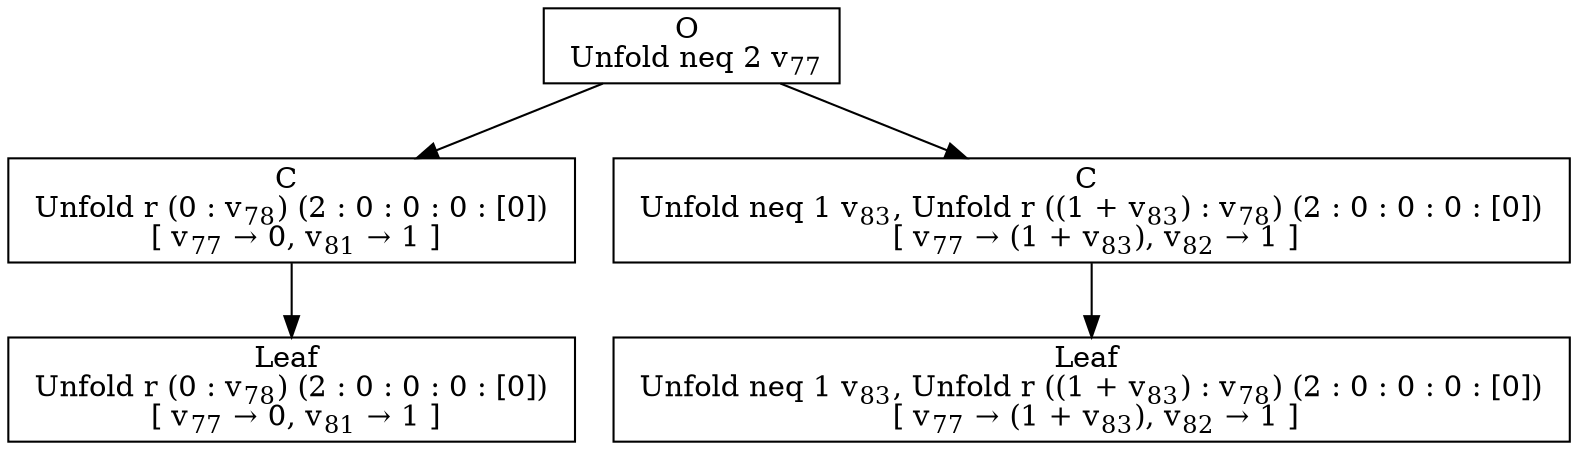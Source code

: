digraph {
    graph [rankdir=TB
          ,bgcolor=transparent];
    node [shape=box
         ,fillcolor=white
         ,style=filled];
    0 [label=<O <BR/> Unfold neq 2 v<SUB>77</SUB>>];
    1 [label=<C <BR/> Unfold r (0 : v<SUB>78</SUB>) (2 : 0 : 0 : 0 : [0]) <BR/>  [ v<SUB>77</SUB> &rarr; 0, v<SUB>81</SUB> &rarr; 1 ] >];
    2 [label=<C <BR/> Unfold neq 1 v<SUB>83</SUB>, Unfold r ((1 + v<SUB>83</SUB>) : v<SUB>78</SUB>) (2 : 0 : 0 : 0 : [0]) <BR/>  [ v<SUB>77</SUB> &rarr; (1 + v<SUB>83</SUB>), v<SUB>82</SUB> &rarr; 1 ] >];
    3 [label=<Leaf <BR/> Unfold r (0 : v<SUB>78</SUB>) (2 : 0 : 0 : 0 : [0]) <BR/>  [ v<SUB>77</SUB> &rarr; 0, v<SUB>81</SUB> &rarr; 1 ] >];
    4 [label=<Leaf <BR/> Unfold neq 1 v<SUB>83</SUB>, Unfold r ((1 + v<SUB>83</SUB>) : v<SUB>78</SUB>) (2 : 0 : 0 : 0 : [0]) <BR/>  [ v<SUB>77</SUB> &rarr; (1 + v<SUB>83</SUB>), v<SUB>82</SUB> &rarr; 1 ] >];
    0 -> 1 [label=""];
    0 -> 2 [label=""];
    1 -> 3 [label=""];
    2 -> 4 [label=""];
}